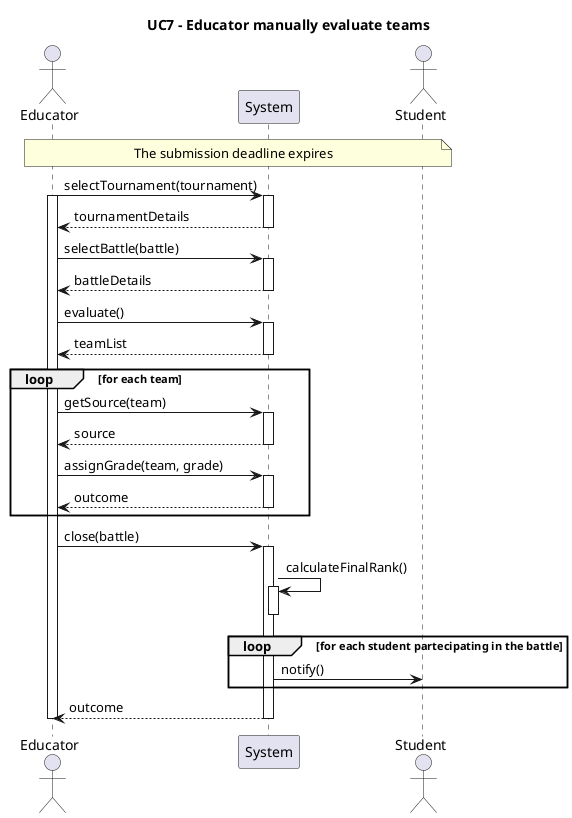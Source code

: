 @startuml UC7
title UC7 - Educator manually evaluate teams    
actor Educator
participant System
actor Student

note across: The submission deadline expires

Educator -> System ++ : selectTournament(tournament)
activate Educator
Educator <-- System -- : tournamentDetails

Educator -> System ++ : selectBattle(battle)
Educator <-- System -- : battleDetails

Educator -> System ++ : evaluate()
Educator <-- System -- : teamList

loop for each team
    Educator -> System ++ : getSource(team)
    Educator <-- System -- : source

    Educator -> System ++ : assignGrade(team, grade)
    Educator <-- System -- : outcome
end

Educator -> System ++ : close(battle)

System -> System ++ : calculateFinalRank()
deactivate System

loop for each student partecipating in the battle
    System -> Student : notify()
end



Educator <-- System -- : outcome
deactivate Educator
@enduml